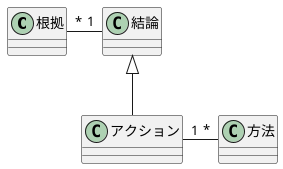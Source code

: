 @startuml

class 根拠
class 結論
class アクション
class 方法

根拠 "*"-r-"1" 結論
アクション -u-|> 結論
アクション "1"-r-"*" 方法

@enduml
